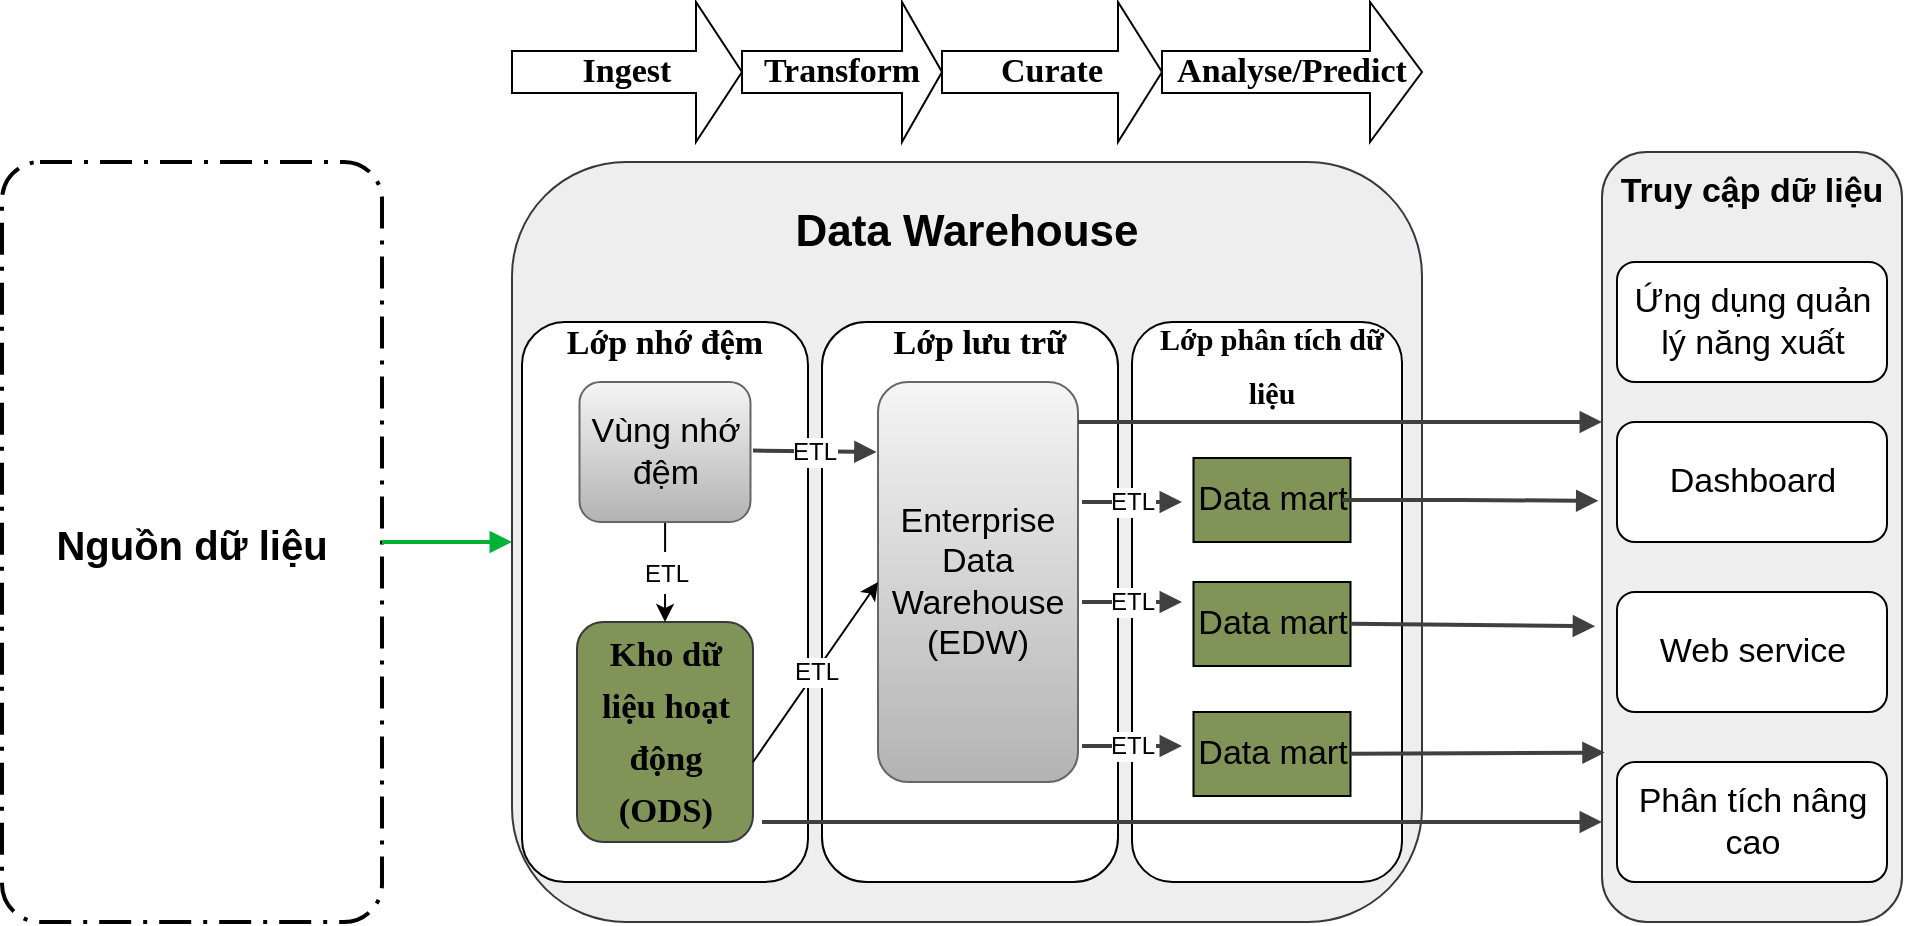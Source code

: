 <mxfile version="18.1.3" type="github">
  <diagram id="1Qcaf6288ehqlXWWsb9V" name="Page-1">
    <mxGraphModel dx="965" dy="597" grid="1" gridSize="10" guides="1" tooltips="1" connect="1" arrows="1" fold="1" page="1" pageScale="1" pageWidth="850" pageHeight="1100" math="0" shadow="0">
      <root>
        <mxCell id="0" />
        <mxCell id="1" parent="0" />
        <mxCell id="yMdNidDc4UPwe0UghGcY-1" value="Nguồn dữ liệu" style="points=[[0.25,0,0],[0.5,0,0],[0.75,0,0],[1,0.25,0],[1,0.5,0],[1,0.75,0],[0.75,1,0],[0.5,1,0],[0.25,1,0],[0,0.75,0],[0,0.5,0],[0,0.25,0]];rounded=1;arcSize=10;dashed=1;strokeColor=#000000;fillColor=none;gradientColor=none;dashPattern=8 3 1 3;strokeWidth=2;fontStyle=1;fontSize=20;" vertex="1" parent="1">
          <mxGeometry x="40" y="120" width="190" height="380" as="geometry" />
        </mxCell>
        <mxCell id="yMdNidDc4UPwe0UghGcY-2" value="" style="edgeStyle=none;rounded=0;html=1;jettySize=auto;orthogonalLoop=1;strokeColor=#00B336;strokeWidth=2;fontColor=#000000;jumpStyle=none;endArrow=block;endFill=1;startArrow=none;" edge="1" parent="1" source="yMdNidDc4UPwe0UghGcY-1">
          <mxGeometry width="100" relative="1" as="geometry">
            <mxPoint x="230" y="310" as="sourcePoint" />
            <mxPoint x="295" y="310" as="targetPoint" />
          </mxGeometry>
        </mxCell>
        <mxCell id="yMdNidDc4UPwe0UghGcY-3" value="" style="rounded=1;whiteSpace=wrap;html=1;fillColor=#eeeeee;strokeColor=#36393d;" vertex="1" parent="1">
          <mxGeometry x="295" y="120" width="455" height="380" as="geometry" />
        </mxCell>
        <mxCell id="yMdNidDc4UPwe0UghGcY-4" value="&lt;font style=&quot;font-size: 22px&quot;&gt;&lt;b&gt;Data Warehouse&lt;/b&gt;&lt;/font&gt;" style="text;html=1;strokeColor=none;fillColor=none;align=center;verticalAlign=middle;whiteSpace=wrap;rounded=0;" vertex="1" parent="1">
          <mxGeometry x="315" y="140" width="415" height="30" as="geometry" />
        </mxCell>
        <mxCell id="yMdNidDc4UPwe0UghGcY-5" value="" style="rounded=1;whiteSpace=wrap;html=1;fontSize=22;" vertex="1" parent="1">
          <mxGeometry x="300" y="200" width="143" height="280" as="geometry" />
        </mxCell>
        <mxCell id="yMdNidDc4UPwe0UghGcY-6" value="&lt;font size=&quot;1&quot; face=&quot;Times New Roman&quot;&gt;&lt;b style=&quot;font-size: 17px;&quot;&gt;Lớp nhớ đệm&lt;/b&gt;&lt;/font&gt;" style="text;html=1;strokeColor=none;fillColor=none;align=center;verticalAlign=middle;whiteSpace=wrap;rounded=0;fontSize=22;" vertex="1" parent="1">
          <mxGeometry x="320" y="200" width="103" height="18" as="geometry" />
        </mxCell>
        <mxCell id="yMdNidDc4UPwe0UghGcY-7" value="&lt;span style=&quot;font-size: 13pt; line-height: 150%; font-family: &amp;quot;Times New Roman&amp;quot;, serif;&quot;&gt;&lt;b&gt;Kho dữ liệu hoạt động (ODS)&lt;/b&gt;&lt;/span&gt;" style="rounded=1;whiteSpace=wrap;html=1;fontFamily=Times New Roman;fontSize=14;fillColor=#819457;strokeColor=#36393d;" vertex="1" parent="1">
          <mxGeometry x="327.5" y="350" width="88" height="110" as="geometry" />
        </mxCell>
        <mxCell id="yMdNidDc4UPwe0UghGcY-8" value="" style="rounded=1;whiteSpace=wrap;html=1;fontSize=22;" vertex="1" parent="1">
          <mxGeometry x="450" y="200" width="148" height="280" as="geometry" />
        </mxCell>
        <mxCell id="yMdNidDc4UPwe0UghGcY-9" value="&lt;font size=&quot;1&quot; face=&quot;Times New Roman&quot;&gt;&lt;b style=&quot;font-size: 17px;&quot;&gt;Lớp lưu trữ&lt;/b&gt;&lt;/font&gt;" style="text;html=1;strokeColor=none;fillColor=none;align=center;verticalAlign=middle;whiteSpace=wrap;rounded=0;fontSize=22;" vertex="1" parent="1">
          <mxGeometry x="480" y="194" width="98" height="30" as="geometry" />
        </mxCell>
        <mxCell id="yMdNidDc4UPwe0UghGcY-10" value="" style="rounded=1;whiteSpace=wrap;html=1;fontSize=22;" vertex="1" parent="1">
          <mxGeometry x="605" y="200" width="135" height="280" as="geometry" />
        </mxCell>
        <mxCell id="yMdNidDc4UPwe0UghGcY-11" value="&lt;font size=&quot;1&quot; face=&quot;Times New Roman&quot;&gt;&lt;b style=&quot;font-size: 15px;&quot;&gt;Lớp phân tích dữ liệu&lt;/b&gt;&lt;/font&gt;" style="text;html=1;strokeColor=none;fillColor=none;align=center;verticalAlign=middle;whiteSpace=wrap;rounded=0;fontSize=22;" vertex="1" parent="1">
          <mxGeometry x="610" y="210" width="130" height="20" as="geometry" />
        </mxCell>
        <mxCell id="yMdNidDc4UPwe0UghGcY-12" value="&lt;b&gt;&lt;font style=&quot;font-size: 17px;&quot;&gt;Ingest&lt;/font&gt;&lt;/b&gt;" style="shape=singleArrow;whiteSpace=wrap;html=1;fontFamily=Times New Roman;fontSize=14;" vertex="1" parent="1">
          <mxGeometry x="295" y="40" width="115" height="70" as="geometry" />
        </mxCell>
        <mxCell id="yMdNidDc4UPwe0UghGcY-13" value="&lt;b&gt;&lt;font style=&quot;font-size: 17px;&quot;&gt;Transform&lt;/font&gt;&lt;/b&gt;" style="shape=singleArrow;whiteSpace=wrap;html=1;fontFamily=Times New Roman;fontSize=14;" vertex="1" parent="1">
          <mxGeometry x="410" y="40" width="100" height="70" as="geometry" />
        </mxCell>
        <mxCell id="yMdNidDc4UPwe0UghGcY-14" value="&lt;b&gt;&lt;font style=&quot;font-size: 17px;&quot;&gt;Curate&lt;/font&gt;&lt;/b&gt;" style="shape=singleArrow;whiteSpace=wrap;html=1;fontFamily=Times New Roman;fontSize=14;" vertex="1" parent="1">
          <mxGeometry x="510" y="40" width="110" height="70" as="geometry" />
        </mxCell>
        <mxCell id="yMdNidDc4UPwe0UghGcY-15" value="&lt;b&gt;&lt;font style=&quot;font-size: 17px;&quot;&gt;Analyse/Predict&lt;/font&gt;&lt;/b&gt;" style="shape=singleArrow;whiteSpace=wrap;html=1;fontFamily=Times New Roman;fontSize=14;" vertex="1" parent="1">
          <mxGeometry x="620" y="40" width="130" height="70" as="geometry" />
        </mxCell>
        <mxCell id="yMdNidDc4UPwe0UghGcY-16" value="&lt;font style=&quot;font-size: 12px;&quot;&gt;ETL&lt;/font&gt;" style="edgeStyle=orthogonalEdgeStyle;rounded=0;orthogonalLoop=1;jettySize=auto;html=1;entryX=0.5;entryY=0;entryDx=0;entryDy=0;fontSize=17;" edge="1" parent="1" source="yMdNidDc4UPwe0UghGcY-17" target="yMdNidDc4UPwe0UghGcY-7">
          <mxGeometry relative="1" as="geometry" />
        </mxCell>
        <mxCell id="yMdNidDc4UPwe0UghGcY-17" value="Vùng nhớ đệm" style="rounded=1;whiteSpace=wrap;html=1;fontSize=17;fillColor=#f5f5f5;gradientColor=#b3b3b3;strokeColor=#666666;" vertex="1" parent="1">
          <mxGeometry x="328.75" y="230" width="85.5" height="70" as="geometry" />
        </mxCell>
        <mxCell id="yMdNidDc4UPwe0UghGcY-18" value="Enterprise Data Warehouse (EDW)" style="rounded=1;whiteSpace=wrap;html=1;fontSize=17;fillColor=#f5f5f5;gradientColor=#b3b3b3;strokeColor=#666666;" vertex="1" parent="1">
          <mxGeometry x="478" y="230" width="100" height="200" as="geometry" />
        </mxCell>
        <mxCell id="yMdNidDc4UPwe0UghGcY-19" value="" style="rounded=1;whiteSpace=wrap;html=1;fontSize=17;fillColor=#eeeeee;strokeColor=#36393d;" vertex="1" parent="1">
          <mxGeometry x="840" y="115" width="150" height="385" as="geometry" />
        </mxCell>
        <mxCell id="yMdNidDc4UPwe0UghGcY-20" value="&lt;b&gt;Truy cập dữ liệu&lt;/b&gt;" style="text;html=1;strokeColor=none;fillColor=none;align=center;verticalAlign=middle;whiteSpace=wrap;rounded=0;fontSize=17;" vertex="1" parent="1">
          <mxGeometry x="845" y="120" width="140" height="30" as="geometry" />
        </mxCell>
        <mxCell id="yMdNidDc4UPwe0UghGcY-21" value="Ứng dụng quản lý năng xuất" style="rounded=1;whiteSpace=wrap;html=1;fontSize=17;" vertex="1" parent="1">
          <mxGeometry x="847.5" y="170" width="135" height="60" as="geometry" />
        </mxCell>
        <mxCell id="yMdNidDc4UPwe0UghGcY-22" value="Dashboard" style="rounded=1;whiteSpace=wrap;html=1;fontSize=17;" vertex="1" parent="1">
          <mxGeometry x="847.5" y="250" width="135" height="60" as="geometry" />
        </mxCell>
        <mxCell id="yMdNidDc4UPwe0UghGcY-23" value="Web service" style="rounded=1;whiteSpace=wrap;html=1;fontSize=17;" vertex="1" parent="1">
          <mxGeometry x="847.5" y="335" width="135" height="60" as="geometry" />
        </mxCell>
        <mxCell id="yMdNidDc4UPwe0UghGcY-24" value="Phân tích nâng cao" style="rounded=1;whiteSpace=wrap;html=1;fontSize=17;" vertex="1" parent="1">
          <mxGeometry x="847.5" y="420" width="135" height="60" as="geometry" />
        </mxCell>
        <mxCell id="yMdNidDc4UPwe0UghGcY-25" value="ETL" style="endArrow=classic;html=1;rounded=0;fontSize=12;entryX=0;entryY=0.5;entryDx=0;entryDy=0;" edge="1" parent="1" target="yMdNidDc4UPwe0UghGcY-18">
          <mxGeometry width="50" height="50" relative="1" as="geometry">
            <mxPoint x="415.5" y="420" as="sourcePoint" />
            <mxPoint x="465.5" y="370" as="targetPoint" />
          </mxGeometry>
        </mxCell>
        <mxCell id="yMdNidDc4UPwe0UghGcY-26" value="" style="edgeStyle=none;rounded=0;html=1;jettySize=auto;orthogonalLoop=1;strokeColor=#404040;strokeWidth=2;fontColor=#000000;jumpStyle=none;endArrow=block;endFill=1;startArrow=none;fontSize=17;" edge="1" parent="1">
          <mxGeometry width="100" relative="1" as="geometry">
            <mxPoint x="420" y="450" as="sourcePoint" />
            <mxPoint x="840" y="450" as="targetPoint" />
          </mxGeometry>
        </mxCell>
        <mxCell id="yMdNidDc4UPwe0UghGcY-27" value="Data mart" style="rounded=0;whiteSpace=wrap;html=1;fontSize=17;fillColor=#819457;" vertex="1" parent="1">
          <mxGeometry x="635.75" y="268" width="78.5" height="42" as="geometry" />
        </mxCell>
        <mxCell id="yMdNidDc4UPwe0UghGcY-28" value="Data mart" style="rounded=0;whiteSpace=wrap;html=1;fontSize=17;fillColor=#819457;" vertex="1" parent="1">
          <mxGeometry x="635.75" y="330" width="78.5" height="42" as="geometry" />
        </mxCell>
        <mxCell id="yMdNidDc4UPwe0UghGcY-29" value="Data mart" style="rounded=0;whiteSpace=wrap;html=1;fontSize=17;fillColor=#819457;" vertex="1" parent="1">
          <mxGeometry x="635.75" y="395" width="78.5" height="42" as="geometry" />
        </mxCell>
        <mxCell id="yMdNidDc4UPwe0UghGcY-30" value="ETL" style="edgeStyle=none;rounded=0;html=1;jettySize=auto;orthogonalLoop=1;strokeColor=#404040;strokeWidth=2;fontColor=#000000;jumpStyle=none;endArrow=block;endFill=1;startArrow=none;fontSize=12;" edge="1" parent="1">
          <mxGeometry width="100" relative="1" as="geometry">
            <mxPoint x="580" y="290" as="sourcePoint" />
            <mxPoint x="630" y="290" as="targetPoint" />
          </mxGeometry>
        </mxCell>
        <mxCell id="yMdNidDc4UPwe0UghGcY-31" value="ETL" style="edgeStyle=none;rounded=0;html=1;jettySize=auto;orthogonalLoop=1;strokeColor=#404040;strokeWidth=2;fontColor=#000000;jumpStyle=none;endArrow=block;endFill=1;startArrow=none;fontSize=12;" edge="1" parent="1">
          <mxGeometry width="100" relative="1" as="geometry">
            <mxPoint x="580" y="340" as="sourcePoint" />
            <mxPoint x="630" y="340" as="targetPoint" />
          </mxGeometry>
        </mxCell>
        <mxCell id="yMdNidDc4UPwe0UghGcY-32" value="ETL" style="edgeStyle=none;rounded=0;html=1;jettySize=auto;orthogonalLoop=1;strokeColor=#404040;strokeWidth=2;fontColor=#000000;jumpStyle=none;endArrow=block;endFill=1;startArrow=none;fontSize=12;" edge="1" parent="1">
          <mxGeometry width="100" relative="1" as="geometry">
            <mxPoint x="580" y="412" as="sourcePoint" />
            <mxPoint x="630" y="412" as="targetPoint" />
          </mxGeometry>
        </mxCell>
        <mxCell id="yMdNidDc4UPwe0UghGcY-33" value="ETL" style="edgeStyle=none;rounded=0;html=1;jettySize=auto;orthogonalLoop=1;strokeColor=#404040;strokeWidth=2;fontColor=#000000;jumpStyle=none;endArrow=block;endFill=1;startArrow=none;fontSize=12;entryX=-0.007;entryY=0.175;entryDx=0;entryDy=0;entryPerimeter=0;" edge="1" parent="1" target="yMdNidDc4UPwe0UghGcY-18">
          <mxGeometry width="100" relative="1" as="geometry">
            <mxPoint x="415.5" y="264.29" as="sourcePoint" />
            <mxPoint x="470" y="264" as="targetPoint" />
          </mxGeometry>
        </mxCell>
        <mxCell id="yMdNidDc4UPwe0UghGcY-34" value="" style="edgeStyle=none;rounded=0;html=1;jettySize=auto;orthogonalLoop=1;strokeColor=#404040;strokeWidth=2;fontColor=#000000;jumpStyle=none;endArrow=block;endFill=1;startArrow=none;fontSize=17;" edge="1" parent="1">
          <mxGeometry width="100" relative="1" as="geometry">
            <mxPoint x="578" y="250" as="sourcePoint" />
            <mxPoint x="840" y="250" as="targetPoint" />
          </mxGeometry>
        </mxCell>
        <mxCell id="yMdNidDc4UPwe0UghGcY-35" value="" style="edgeStyle=none;rounded=0;html=1;entryX=-0.012;entryY=0.453;jettySize=auto;orthogonalLoop=1;strokeColor=#404040;strokeWidth=2;fontColor=#000000;jumpStyle=none;endArrow=block;endFill=1;startArrow=none;fontSize=17;entryDx=0;entryDy=0;entryPerimeter=0;" edge="1" parent="1" target="yMdNidDc4UPwe0UghGcY-19">
          <mxGeometry width="100" relative="1" as="geometry">
            <mxPoint x="710" y="289" as="sourcePoint" />
            <mxPoint x="820" y="290" as="targetPoint" />
            <Array as="points">
              <mxPoint x="740" y="289" />
              <mxPoint x="770" y="289" />
            </Array>
          </mxGeometry>
        </mxCell>
        <mxCell id="yMdNidDc4UPwe0UghGcY-36" value="" style="edgeStyle=none;rounded=0;html=1;entryX=-0.023;entryY=0.616;jettySize=auto;orthogonalLoop=1;strokeColor=#404040;strokeWidth=2;fontColor=#000000;jumpStyle=none;endArrow=block;endFill=1;startArrow=none;fontSize=17;entryDx=0;entryDy=0;entryPerimeter=0;" edge="1" parent="1" target="yMdNidDc4UPwe0UghGcY-19">
          <mxGeometry width="100" relative="1" as="geometry">
            <mxPoint x="714.25" y="350.88" as="sourcePoint" />
            <mxPoint x="832.45" y="350.285" as="targetPoint" />
          </mxGeometry>
        </mxCell>
        <mxCell id="yMdNidDc4UPwe0UghGcY-37" value="" style="edgeStyle=none;rounded=0;html=1;entryX=0.009;entryY=0.78;jettySize=auto;orthogonalLoop=1;strokeColor=#404040;strokeWidth=2;fontColor=#000000;jumpStyle=none;endArrow=block;endFill=1;startArrow=none;fontSize=17;entryDx=0;entryDy=0;entryPerimeter=0;" edge="1" parent="1" target="yMdNidDc4UPwe0UghGcY-19">
          <mxGeometry width="100" relative="1" as="geometry">
            <mxPoint x="714.25" y="415.88" as="sourcePoint" />
            <mxPoint x="832.45" y="415.285" as="targetPoint" />
          </mxGeometry>
        </mxCell>
      </root>
    </mxGraphModel>
  </diagram>
</mxfile>
